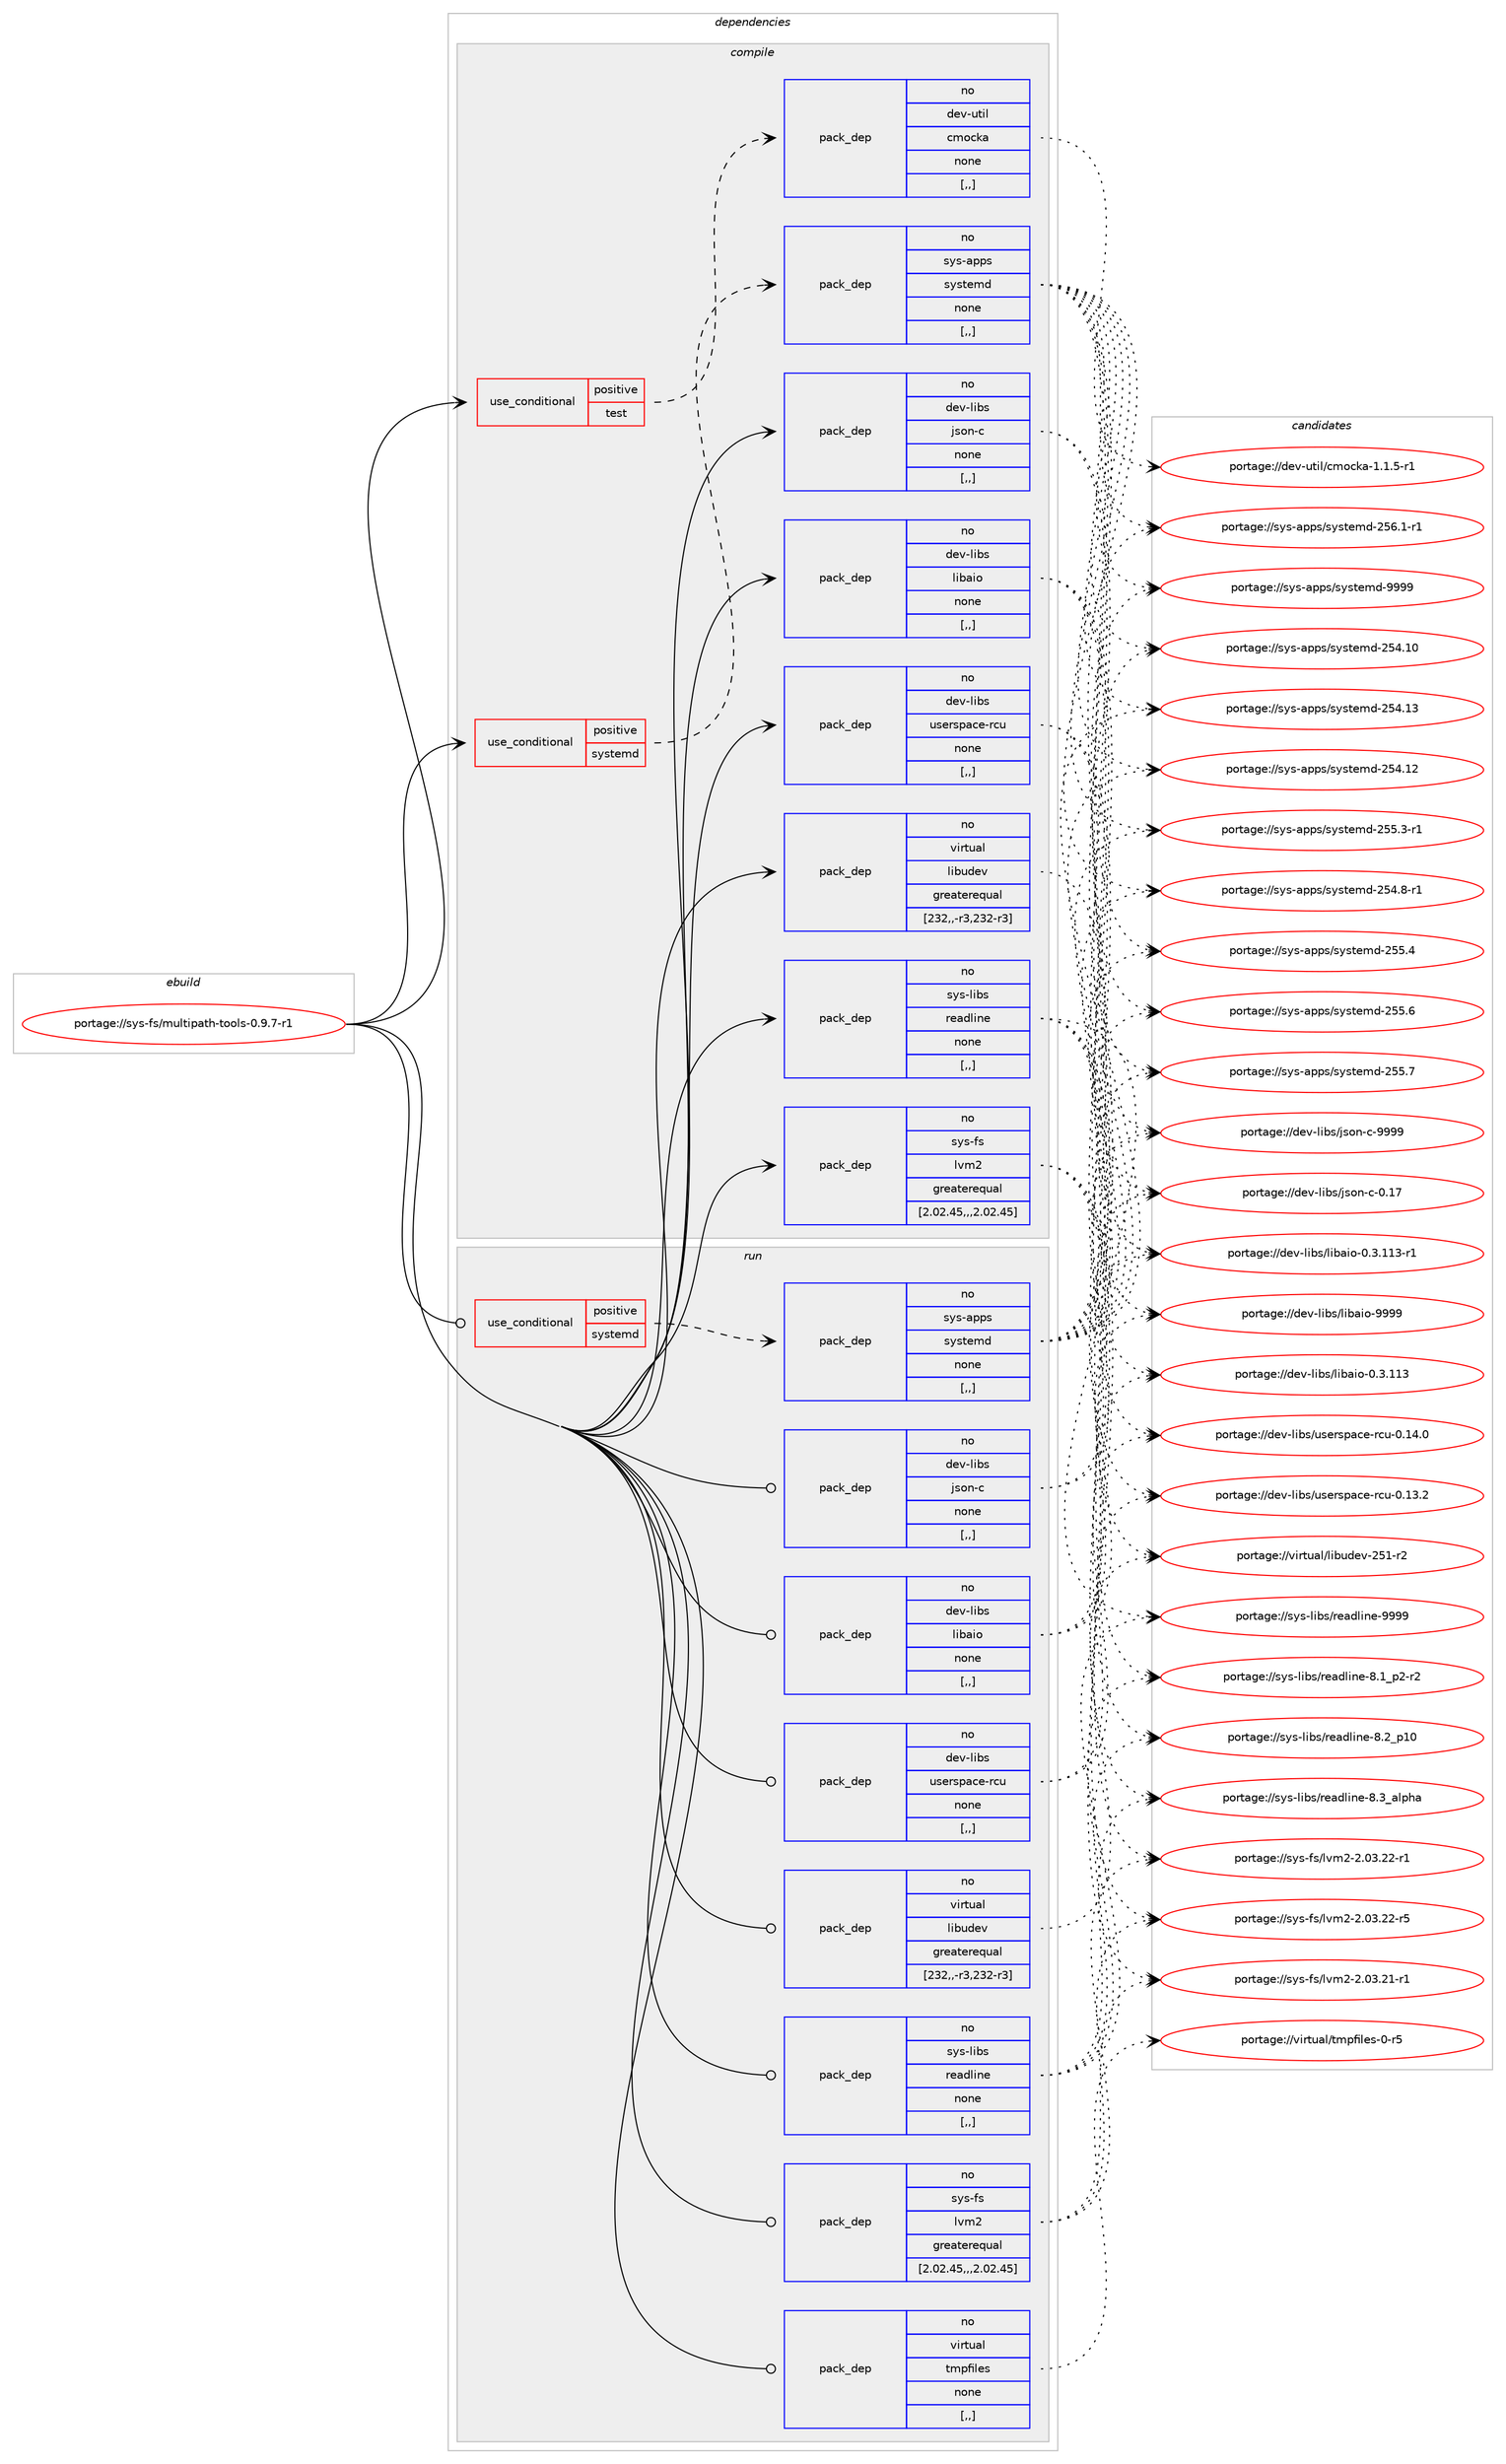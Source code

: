 digraph prolog {

# *************
# Graph options
# *************

newrank=true;
concentrate=true;
compound=true;
graph [rankdir=LR,fontname=Helvetica,fontsize=10,ranksep=1.5];#, ranksep=2.5, nodesep=0.2];
edge  [arrowhead=vee];
node  [fontname=Helvetica,fontsize=10];

# **********
# The ebuild
# **********

subgraph cluster_leftcol {
color=gray;
rank=same;
label=<<i>ebuild</i>>;
id [label="portage://sys-fs/multipath-tools-0.9.7-r1", color=red, width=4, href="../sys-fs/multipath-tools-0.9.7-r1.svg"];
}

# ****************
# The dependencies
# ****************

subgraph cluster_midcol {
color=gray;
label=<<i>dependencies</i>>;
subgraph cluster_compile {
fillcolor="#eeeeee";
style=filled;
label=<<i>compile</i>>;
subgraph cond113592 {
dependency426971 [label=<<TABLE BORDER="0" CELLBORDER="1" CELLSPACING="0" CELLPADDING="4"><TR><TD ROWSPAN="3" CELLPADDING="10">use_conditional</TD></TR><TR><TD>positive</TD></TR><TR><TD>systemd</TD></TR></TABLE>>, shape=none, color=red];
subgraph pack310479 {
dependency426972 [label=<<TABLE BORDER="0" CELLBORDER="1" CELLSPACING="0" CELLPADDING="4" WIDTH="220"><TR><TD ROWSPAN="6" CELLPADDING="30">pack_dep</TD></TR><TR><TD WIDTH="110">no</TD></TR><TR><TD>sys-apps</TD></TR><TR><TD>systemd</TD></TR><TR><TD>none</TD></TR><TR><TD>[,,]</TD></TR></TABLE>>, shape=none, color=blue];
}
dependency426971:e -> dependency426972:w [weight=20,style="dashed",arrowhead="vee"];
}
id:e -> dependency426971:w [weight=20,style="solid",arrowhead="vee"];
subgraph cond113593 {
dependency426973 [label=<<TABLE BORDER="0" CELLBORDER="1" CELLSPACING="0" CELLPADDING="4"><TR><TD ROWSPAN="3" CELLPADDING="10">use_conditional</TD></TR><TR><TD>positive</TD></TR><TR><TD>test</TD></TR></TABLE>>, shape=none, color=red];
subgraph pack310480 {
dependency426974 [label=<<TABLE BORDER="0" CELLBORDER="1" CELLSPACING="0" CELLPADDING="4" WIDTH="220"><TR><TD ROWSPAN="6" CELLPADDING="30">pack_dep</TD></TR><TR><TD WIDTH="110">no</TD></TR><TR><TD>dev-util</TD></TR><TR><TD>cmocka</TD></TR><TR><TD>none</TD></TR><TR><TD>[,,]</TD></TR></TABLE>>, shape=none, color=blue];
}
dependency426973:e -> dependency426974:w [weight=20,style="dashed",arrowhead="vee"];
}
id:e -> dependency426973:w [weight=20,style="solid",arrowhead="vee"];
subgraph pack310481 {
dependency426975 [label=<<TABLE BORDER="0" CELLBORDER="1" CELLSPACING="0" CELLPADDING="4" WIDTH="220"><TR><TD ROWSPAN="6" CELLPADDING="30">pack_dep</TD></TR><TR><TD WIDTH="110">no</TD></TR><TR><TD>dev-libs</TD></TR><TR><TD>json-c</TD></TR><TR><TD>none</TD></TR><TR><TD>[,,]</TD></TR></TABLE>>, shape=none, color=blue];
}
id:e -> dependency426975:w [weight=20,style="solid",arrowhead="vee"];
subgraph pack310482 {
dependency426976 [label=<<TABLE BORDER="0" CELLBORDER="1" CELLSPACING="0" CELLPADDING="4" WIDTH="220"><TR><TD ROWSPAN="6" CELLPADDING="30">pack_dep</TD></TR><TR><TD WIDTH="110">no</TD></TR><TR><TD>dev-libs</TD></TR><TR><TD>libaio</TD></TR><TR><TD>none</TD></TR><TR><TD>[,,]</TD></TR></TABLE>>, shape=none, color=blue];
}
id:e -> dependency426976:w [weight=20,style="solid",arrowhead="vee"];
subgraph pack310483 {
dependency426977 [label=<<TABLE BORDER="0" CELLBORDER="1" CELLSPACING="0" CELLPADDING="4" WIDTH="220"><TR><TD ROWSPAN="6" CELLPADDING="30">pack_dep</TD></TR><TR><TD WIDTH="110">no</TD></TR><TR><TD>dev-libs</TD></TR><TR><TD>userspace-rcu</TD></TR><TR><TD>none</TD></TR><TR><TD>[,,]</TD></TR></TABLE>>, shape=none, color=blue];
}
id:e -> dependency426977:w [weight=20,style="solid",arrowhead="vee"];
subgraph pack310484 {
dependency426978 [label=<<TABLE BORDER="0" CELLBORDER="1" CELLSPACING="0" CELLPADDING="4" WIDTH="220"><TR><TD ROWSPAN="6" CELLPADDING="30">pack_dep</TD></TR><TR><TD WIDTH="110">no</TD></TR><TR><TD>sys-fs</TD></TR><TR><TD>lvm2</TD></TR><TR><TD>greaterequal</TD></TR><TR><TD>[2.02.45,,,2.02.45]</TD></TR></TABLE>>, shape=none, color=blue];
}
id:e -> dependency426978:w [weight=20,style="solid",arrowhead="vee"];
subgraph pack310485 {
dependency426979 [label=<<TABLE BORDER="0" CELLBORDER="1" CELLSPACING="0" CELLPADDING="4" WIDTH="220"><TR><TD ROWSPAN="6" CELLPADDING="30">pack_dep</TD></TR><TR><TD WIDTH="110">no</TD></TR><TR><TD>sys-libs</TD></TR><TR><TD>readline</TD></TR><TR><TD>none</TD></TR><TR><TD>[,,]</TD></TR></TABLE>>, shape=none, color=blue];
}
id:e -> dependency426979:w [weight=20,style="solid",arrowhead="vee"];
subgraph pack310486 {
dependency426980 [label=<<TABLE BORDER="0" CELLBORDER="1" CELLSPACING="0" CELLPADDING="4" WIDTH="220"><TR><TD ROWSPAN="6" CELLPADDING="30">pack_dep</TD></TR><TR><TD WIDTH="110">no</TD></TR><TR><TD>virtual</TD></TR><TR><TD>libudev</TD></TR><TR><TD>greaterequal</TD></TR><TR><TD>[232,,-r3,232-r3]</TD></TR></TABLE>>, shape=none, color=blue];
}
id:e -> dependency426980:w [weight=20,style="solid",arrowhead="vee"];
}
subgraph cluster_compileandrun {
fillcolor="#eeeeee";
style=filled;
label=<<i>compile and run</i>>;
}
subgraph cluster_run {
fillcolor="#eeeeee";
style=filled;
label=<<i>run</i>>;
subgraph cond113594 {
dependency426981 [label=<<TABLE BORDER="0" CELLBORDER="1" CELLSPACING="0" CELLPADDING="4"><TR><TD ROWSPAN="3" CELLPADDING="10">use_conditional</TD></TR><TR><TD>positive</TD></TR><TR><TD>systemd</TD></TR></TABLE>>, shape=none, color=red];
subgraph pack310487 {
dependency426982 [label=<<TABLE BORDER="0" CELLBORDER="1" CELLSPACING="0" CELLPADDING="4" WIDTH="220"><TR><TD ROWSPAN="6" CELLPADDING="30">pack_dep</TD></TR><TR><TD WIDTH="110">no</TD></TR><TR><TD>sys-apps</TD></TR><TR><TD>systemd</TD></TR><TR><TD>none</TD></TR><TR><TD>[,,]</TD></TR></TABLE>>, shape=none, color=blue];
}
dependency426981:e -> dependency426982:w [weight=20,style="dashed",arrowhead="vee"];
}
id:e -> dependency426981:w [weight=20,style="solid",arrowhead="odot"];
subgraph pack310488 {
dependency426983 [label=<<TABLE BORDER="0" CELLBORDER="1" CELLSPACING="0" CELLPADDING="4" WIDTH="220"><TR><TD ROWSPAN="6" CELLPADDING="30">pack_dep</TD></TR><TR><TD WIDTH="110">no</TD></TR><TR><TD>dev-libs</TD></TR><TR><TD>json-c</TD></TR><TR><TD>none</TD></TR><TR><TD>[,,]</TD></TR></TABLE>>, shape=none, color=blue];
}
id:e -> dependency426983:w [weight=20,style="solid",arrowhead="odot"];
subgraph pack310489 {
dependency426984 [label=<<TABLE BORDER="0" CELLBORDER="1" CELLSPACING="0" CELLPADDING="4" WIDTH="220"><TR><TD ROWSPAN="6" CELLPADDING="30">pack_dep</TD></TR><TR><TD WIDTH="110">no</TD></TR><TR><TD>dev-libs</TD></TR><TR><TD>libaio</TD></TR><TR><TD>none</TD></TR><TR><TD>[,,]</TD></TR></TABLE>>, shape=none, color=blue];
}
id:e -> dependency426984:w [weight=20,style="solid",arrowhead="odot"];
subgraph pack310490 {
dependency426985 [label=<<TABLE BORDER="0" CELLBORDER="1" CELLSPACING="0" CELLPADDING="4" WIDTH="220"><TR><TD ROWSPAN="6" CELLPADDING="30">pack_dep</TD></TR><TR><TD WIDTH="110">no</TD></TR><TR><TD>dev-libs</TD></TR><TR><TD>userspace-rcu</TD></TR><TR><TD>none</TD></TR><TR><TD>[,,]</TD></TR></TABLE>>, shape=none, color=blue];
}
id:e -> dependency426985:w [weight=20,style="solid",arrowhead="odot"];
subgraph pack310491 {
dependency426986 [label=<<TABLE BORDER="0" CELLBORDER="1" CELLSPACING="0" CELLPADDING="4" WIDTH="220"><TR><TD ROWSPAN="6" CELLPADDING="30">pack_dep</TD></TR><TR><TD WIDTH="110">no</TD></TR><TR><TD>sys-fs</TD></TR><TR><TD>lvm2</TD></TR><TR><TD>greaterequal</TD></TR><TR><TD>[2.02.45,,,2.02.45]</TD></TR></TABLE>>, shape=none, color=blue];
}
id:e -> dependency426986:w [weight=20,style="solid",arrowhead="odot"];
subgraph pack310492 {
dependency426987 [label=<<TABLE BORDER="0" CELLBORDER="1" CELLSPACING="0" CELLPADDING="4" WIDTH="220"><TR><TD ROWSPAN="6" CELLPADDING="30">pack_dep</TD></TR><TR><TD WIDTH="110">no</TD></TR><TR><TD>sys-libs</TD></TR><TR><TD>readline</TD></TR><TR><TD>none</TD></TR><TR><TD>[,,]</TD></TR></TABLE>>, shape=none, color=blue];
}
id:e -> dependency426987:w [weight=20,style="solid",arrowhead="odot"];
subgraph pack310493 {
dependency426988 [label=<<TABLE BORDER="0" CELLBORDER="1" CELLSPACING="0" CELLPADDING="4" WIDTH="220"><TR><TD ROWSPAN="6" CELLPADDING="30">pack_dep</TD></TR><TR><TD WIDTH="110">no</TD></TR><TR><TD>virtual</TD></TR><TR><TD>libudev</TD></TR><TR><TD>greaterequal</TD></TR><TR><TD>[232,,-r3,232-r3]</TD></TR></TABLE>>, shape=none, color=blue];
}
id:e -> dependency426988:w [weight=20,style="solid",arrowhead="odot"];
subgraph pack310494 {
dependency426989 [label=<<TABLE BORDER="0" CELLBORDER="1" CELLSPACING="0" CELLPADDING="4" WIDTH="220"><TR><TD ROWSPAN="6" CELLPADDING="30">pack_dep</TD></TR><TR><TD WIDTH="110">no</TD></TR><TR><TD>virtual</TD></TR><TR><TD>tmpfiles</TD></TR><TR><TD>none</TD></TR><TR><TD>[,,]</TD></TR></TABLE>>, shape=none, color=blue];
}
id:e -> dependency426989:w [weight=20,style="solid",arrowhead="odot"];
}
}

# **************
# The candidates
# **************

subgraph cluster_choices {
rank=same;
color=gray;
label=<<i>candidates</i>>;

subgraph choice310479 {
color=black;
nodesep=1;
choice11512111545971121121154711512111511610110910045505352464948 [label="portage://sys-apps/systemd-254.10", color=red, width=4,href="../sys-apps/systemd-254.10.svg"];
choice11512111545971121121154711512111511610110910045505352464950 [label="portage://sys-apps/systemd-254.12", color=red, width=4,href="../sys-apps/systemd-254.12.svg"];
choice11512111545971121121154711512111511610110910045505352464951 [label="portage://sys-apps/systemd-254.13", color=red, width=4,href="../sys-apps/systemd-254.13.svg"];
choice1151211154597112112115471151211151161011091004550535246564511449 [label="portage://sys-apps/systemd-254.8-r1", color=red, width=4,href="../sys-apps/systemd-254.8-r1.svg"];
choice1151211154597112112115471151211151161011091004550535346514511449 [label="portage://sys-apps/systemd-255.3-r1", color=red, width=4,href="../sys-apps/systemd-255.3-r1.svg"];
choice115121115459711211211547115121115116101109100455053534652 [label="portage://sys-apps/systemd-255.4", color=red, width=4,href="../sys-apps/systemd-255.4.svg"];
choice115121115459711211211547115121115116101109100455053534654 [label="portage://sys-apps/systemd-255.6", color=red, width=4,href="../sys-apps/systemd-255.6.svg"];
choice115121115459711211211547115121115116101109100455053534655 [label="portage://sys-apps/systemd-255.7", color=red, width=4,href="../sys-apps/systemd-255.7.svg"];
choice1151211154597112112115471151211151161011091004550535446494511449 [label="portage://sys-apps/systemd-256.1-r1", color=red, width=4,href="../sys-apps/systemd-256.1-r1.svg"];
choice1151211154597112112115471151211151161011091004557575757 [label="portage://sys-apps/systemd-9999", color=red, width=4,href="../sys-apps/systemd-9999.svg"];
dependency426972:e -> choice11512111545971121121154711512111511610110910045505352464948:w [style=dotted,weight="100"];
dependency426972:e -> choice11512111545971121121154711512111511610110910045505352464950:w [style=dotted,weight="100"];
dependency426972:e -> choice11512111545971121121154711512111511610110910045505352464951:w [style=dotted,weight="100"];
dependency426972:e -> choice1151211154597112112115471151211151161011091004550535246564511449:w [style=dotted,weight="100"];
dependency426972:e -> choice1151211154597112112115471151211151161011091004550535346514511449:w [style=dotted,weight="100"];
dependency426972:e -> choice115121115459711211211547115121115116101109100455053534652:w [style=dotted,weight="100"];
dependency426972:e -> choice115121115459711211211547115121115116101109100455053534654:w [style=dotted,weight="100"];
dependency426972:e -> choice115121115459711211211547115121115116101109100455053534655:w [style=dotted,weight="100"];
dependency426972:e -> choice1151211154597112112115471151211151161011091004550535446494511449:w [style=dotted,weight="100"];
dependency426972:e -> choice1151211154597112112115471151211151161011091004557575757:w [style=dotted,weight="100"];
}
subgraph choice310480 {
color=black;
nodesep=1;
choice10010111845117116105108479910911199107974549464946534511449 [label="portage://dev-util/cmocka-1.1.5-r1", color=red, width=4,href="../dev-util/cmocka-1.1.5-r1.svg"];
dependency426974:e -> choice10010111845117116105108479910911199107974549464946534511449:w [style=dotted,weight="100"];
}
subgraph choice310481 {
color=black;
nodesep=1;
choice10010111845108105981154710611511111045994548464955 [label="portage://dev-libs/json-c-0.17", color=red, width=4,href="../dev-libs/json-c-0.17.svg"];
choice10010111845108105981154710611511111045994557575757 [label="portage://dev-libs/json-c-9999", color=red, width=4,href="../dev-libs/json-c-9999.svg"];
dependency426975:e -> choice10010111845108105981154710611511111045994548464955:w [style=dotted,weight="100"];
dependency426975:e -> choice10010111845108105981154710611511111045994557575757:w [style=dotted,weight="100"];
}
subgraph choice310482 {
color=black;
nodesep=1;
choice10010111845108105981154710810598971051114548465146494951 [label="portage://dev-libs/libaio-0.3.113", color=red, width=4,href="../dev-libs/libaio-0.3.113.svg"];
choice100101118451081059811547108105989710511145484651464949514511449 [label="portage://dev-libs/libaio-0.3.113-r1", color=red, width=4,href="../dev-libs/libaio-0.3.113-r1.svg"];
choice10010111845108105981154710810598971051114557575757 [label="portage://dev-libs/libaio-9999", color=red, width=4,href="../dev-libs/libaio-9999.svg"];
dependency426976:e -> choice10010111845108105981154710810598971051114548465146494951:w [style=dotted,weight="100"];
dependency426976:e -> choice100101118451081059811547108105989710511145484651464949514511449:w [style=dotted,weight="100"];
dependency426976:e -> choice10010111845108105981154710810598971051114557575757:w [style=dotted,weight="100"];
}
subgraph choice310483 {
color=black;
nodesep=1;
choice1001011184510810598115471171151011141151129799101451149911745484649514650 [label="portage://dev-libs/userspace-rcu-0.13.2", color=red, width=4,href="../dev-libs/userspace-rcu-0.13.2.svg"];
choice1001011184510810598115471171151011141151129799101451149911745484649524648 [label="portage://dev-libs/userspace-rcu-0.14.0", color=red, width=4,href="../dev-libs/userspace-rcu-0.14.0.svg"];
dependency426977:e -> choice1001011184510810598115471171151011141151129799101451149911745484649514650:w [style=dotted,weight="100"];
dependency426977:e -> choice1001011184510810598115471171151011141151129799101451149911745484649524648:w [style=dotted,weight="100"];
}
subgraph choice310484 {
color=black;
nodesep=1;
choice11512111545102115471081181095045504648514650494511449 [label="portage://sys-fs/lvm2-2.03.21-r1", color=red, width=4,href="../sys-fs/lvm2-2.03.21-r1.svg"];
choice11512111545102115471081181095045504648514650504511449 [label="portage://sys-fs/lvm2-2.03.22-r1", color=red, width=4,href="../sys-fs/lvm2-2.03.22-r1.svg"];
choice11512111545102115471081181095045504648514650504511453 [label="portage://sys-fs/lvm2-2.03.22-r5", color=red, width=4,href="../sys-fs/lvm2-2.03.22-r5.svg"];
dependency426978:e -> choice11512111545102115471081181095045504648514650494511449:w [style=dotted,weight="100"];
dependency426978:e -> choice11512111545102115471081181095045504648514650504511449:w [style=dotted,weight="100"];
dependency426978:e -> choice11512111545102115471081181095045504648514650504511453:w [style=dotted,weight="100"];
}
subgraph choice310485 {
color=black;
nodesep=1;
choice115121115451081059811547114101971001081051101014556464995112504511450 [label="portage://sys-libs/readline-8.1_p2-r2", color=red, width=4,href="../sys-libs/readline-8.1_p2-r2.svg"];
choice1151211154510810598115471141019710010810511010145564650951124948 [label="portage://sys-libs/readline-8.2_p10", color=red, width=4,href="../sys-libs/readline-8.2_p10.svg"];
choice1151211154510810598115471141019710010810511010145564651959710811210497 [label="portage://sys-libs/readline-8.3_alpha", color=red, width=4,href="../sys-libs/readline-8.3_alpha.svg"];
choice115121115451081059811547114101971001081051101014557575757 [label="portage://sys-libs/readline-9999", color=red, width=4,href="../sys-libs/readline-9999.svg"];
dependency426979:e -> choice115121115451081059811547114101971001081051101014556464995112504511450:w [style=dotted,weight="100"];
dependency426979:e -> choice1151211154510810598115471141019710010810511010145564650951124948:w [style=dotted,weight="100"];
dependency426979:e -> choice1151211154510810598115471141019710010810511010145564651959710811210497:w [style=dotted,weight="100"];
dependency426979:e -> choice115121115451081059811547114101971001081051101014557575757:w [style=dotted,weight="100"];
}
subgraph choice310486 {
color=black;
nodesep=1;
choice118105114116117971084710810598117100101118455053494511450 [label="portage://virtual/libudev-251-r2", color=red, width=4,href="../virtual/libudev-251-r2.svg"];
dependency426980:e -> choice118105114116117971084710810598117100101118455053494511450:w [style=dotted,weight="100"];
}
subgraph choice310487 {
color=black;
nodesep=1;
choice11512111545971121121154711512111511610110910045505352464948 [label="portage://sys-apps/systemd-254.10", color=red, width=4,href="../sys-apps/systemd-254.10.svg"];
choice11512111545971121121154711512111511610110910045505352464950 [label="portage://sys-apps/systemd-254.12", color=red, width=4,href="../sys-apps/systemd-254.12.svg"];
choice11512111545971121121154711512111511610110910045505352464951 [label="portage://sys-apps/systemd-254.13", color=red, width=4,href="../sys-apps/systemd-254.13.svg"];
choice1151211154597112112115471151211151161011091004550535246564511449 [label="portage://sys-apps/systemd-254.8-r1", color=red, width=4,href="../sys-apps/systemd-254.8-r1.svg"];
choice1151211154597112112115471151211151161011091004550535346514511449 [label="portage://sys-apps/systemd-255.3-r1", color=red, width=4,href="../sys-apps/systemd-255.3-r1.svg"];
choice115121115459711211211547115121115116101109100455053534652 [label="portage://sys-apps/systemd-255.4", color=red, width=4,href="../sys-apps/systemd-255.4.svg"];
choice115121115459711211211547115121115116101109100455053534654 [label="portage://sys-apps/systemd-255.6", color=red, width=4,href="../sys-apps/systemd-255.6.svg"];
choice115121115459711211211547115121115116101109100455053534655 [label="portage://sys-apps/systemd-255.7", color=red, width=4,href="../sys-apps/systemd-255.7.svg"];
choice1151211154597112112115471151211151161011091004550535446494511449 [label="portage://sys-apps/systemd-256.1-r1", color=red, width=4,href="../sys-apps/systemd-256.1-r1.svg"];
choice1151211154597112112115471151211151161011091004557575757 [label="portage://sys-apps/systemd-9999", color=red, width=4,href="../sys-apps/systemd-9999.svg"];
dependency426982:e -> choice11512111545971121121154711512111511610110910045505352464948:w [style=dotted,weight="100"];
dependency426982:e -> choice11512111545971121121154711512111511610110910045505352464950:w [style=dotted,weight="100"];
dependency426982:e -> choice11512111545971121121154711512111511610110910045505352464951:w [style=dotted,weight="100"];
dependency426982:e -> choice1151211154597112112115471151211151161011091004550535246564511449:w [style=dotted,weight="100"];
dependency426982:e -> choice1151211154597112112115471151211151161011091004550535346514511449:w [style=dotted,weight="100"];
dependency426982:e -> choice115121115459711211211547115121115116101109100455053534652:w [style=dotted,weight="100"];
dependency426982:e -> choice115121115459711211211547115121115116101109100455053534654:w [style=dotted,weight="100"];
dependency426982:e -> choice115121115459711211211547115121115116101109100455053534655:w [style=dotted,weight="100"];
dependency426982:e -> choice1151211154597112112115471151211151161011091004550535446494511449:w [style=dotted,weight="100"];
dependency426982:e -> choice1151211154597112112115471151211151161011091004557575757:w [style=dotted,weight="100"];
}
subgraph choice310488 {
color=black;
nodesep=1;
choice10010111845108105981154710611511111045994548464955 [label="portage://dev-libs/json-c-0.17", color=red, width=4,href="../dev-libs/json-c-0.17.svg"];
choice10010111845108105981154710611511111045994557575757 [label="portage://dev-libs/json-c-9999", color=red, width=4,href="../dev-libs/json-c-9999.svg"];
dependency426983:e -> choice10010111845108105981154710611511111045994548464955:w [style=dotted,weight="100"];
dependency426983:e -> choice10010111845108105981154710611511111045994557575757:w [style=dotted,weight="100"];
}
subgraph choice310489 {
color=black;
nodesep=1;
choice10010111845108105981154710810598971051114548465146494951 [label="portage://dev-libs/libaio-0.3.113", color=red, width=4,href="../dev-libs/libaio-0.3.113.svg"];
choice100101118451081059811547108105989710511145484651464949514511449 [label="portage://dev-libs/libaio-0.3.113-r1", color=red, width=4,href="../dev-libs/libaio-0.3.113-r1.svg"];
choice10010111845108105981154710810598971051114557575757 [label="portage://dev-libs/libaio-9999", color=red, width=4,href="../dev-libs/libaio-9999.svg"];
dependency426984:e -> choice10010111845108105981154710810598971051114548465146494951:w [style=dotted,weight="100"];
dependency426984:e -> choice100101118451081059811547108105989710511145484651464949514511449:w [style=dotted,weight="100"];
dependency426984:e -> choice10010111845108105981154710810598971051114557575757:w [style=dotted,weight="100"];
}
subgraph choice310490 {
color=black;
nodesep=1;
choice1001011184510810598115471171151011141151129799101451149911745484649514650 [label="portage://dev-libs/userspace-rcu-0.13.2", color=red, width=4,href="../dev-libs/userspace-rcu-0.13.2.svg"];
choice1001011184510810598115471171151011141151129799101451149911745484649524648 [label="portage://dev-libs/userspace-rcu-0.14.0", color=red, width=4,href="../dev-libs/userspace-rcu-0.14.0.svg"];
dependency426985:e -> choice1001011184510810598115471171151011141151129799101451149911745484649514650:w [style=dotted,weight="100"];
dependency426985:e -> choice1001011184510810598115471171151011141151129799101451149911745484649524648:w [style=dotted,weight="100"];
}
subgraph choice310491 {
color=black;
nodesep=1;
choice11512111545102115471081181095045504648514650494511449 [label="portage://sys-fs/lvm2-2.03.21-r1", color=red, width=4,href="../sys-fs/lvm2-2.03.21-r1.svg"];
choice11512111545102115471081181095045504648514650504511449 [label="portage://sys-fs/lvm2-2.03.22-r1", color=red, width=4,href="../sys-fs/lvm2-2.03.22-r1.svg"];
choice11512111545102115471081181095045504648514650504511453 [label="portage://sys-fs/lvm2-2.03.22-r5", color=red, width=4,href="../sys-fs/lvm2-2.03.22-r5.svg"];
dependency426986:e -> choice11512111545102115471081181095045504648514650494511449:w [style=dotted,weight="100"];
dependency426986:e -> choice11512111545102115471081181095045504648514650504511449:w [style=dotted,weight="100"];
dependency426986:e -> choice11512111545102115471081181095045504648514650504511453:w [style=dotted,weight="100"];
}
subgraph choice310492 {
color=black;
nodesep=1;
choice115121115451081059811547114101971001081051101014556464995112504511450 [label="portage://sys-libs/readline-8.1_p2-r2", color=red, width=4,href="../sys-libs/readline-8.1_p2-r2.svg"];
choice1151211154510810598115471141019710010810511010145564650951124948 [label="portage://sys-libs/readline-8.2_p10", color=red, width=4,href="../sys-libs/readline-8.2_p10.svg"];
choice1151211154510810598115471141019710010810511010145564651959710811210497 [label="portage://sys-libs/readline-8.3_alpha", color=red, width=4,href="../sys-libs/readline-8.3_alpha.svg"];
choice115121115451081059811547114101971001081051101014557575757 [label="portage://sys-libs/readline-9999", color=red, width=4,href="../sys-libs/readline-9999.svg"];
dependency426987:e -> choice115121115451081059811547114101971001081051101014556464995112504511450:w [style=dotted,weight="100"];
dependency426987:e -> choice1151211154510810598115471141019710010810511010145564650951124948:w [style=dotted,weight="100"];
dependency426987:e -> choice1151211154510810598115471141019710010810511010145564651959710811210497:w [style=dotted,weight="100"];
dependency426987:e -> choice115121115451081059811547114101971001081051101014557575757:w [style=dotted,weight="100"];
}
subgraph choice310493 {
color=black;
nodesep=1;
choice118105114116117971084710810598117100101118455053494511450 [label="portage://virtual/libudev-251-r2", color=red, width=4,href="../virtual/libudev-251-r2.svg"];
dependency426988:e -> choice118105114116117971084710810598117100101118455053494511450:w [style=dotted,weight="100"];
}
subgraph choice310494 {
color=black;
nodesep=1;
choice118105114116117971084711610911210210510810111545484511453 [label="portage://virtual/tmpfiles-0-r5", color=red, width=4,href="../virtual/tmpfiles-0-r5.svg"];
dependency426989:e -> choice118105114116117971084711610911210210510810111545484511453:w [style=dotted,weight="100"];
}
}

}
